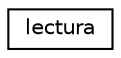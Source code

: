 digraph "Representación gráfica de la clase"
{
  edge [fontname="Helvetica",fontsize="10",labelfontname="Helvetica",labelfontsize="10"];
  node [fontname="Helvetica",fontsize="10",shape=record];
  rankdir="LR";
  Node0 [label="lectura",height=0.2,width=0.4,color="black", fillcolor="white", style="filled",URL="$classlectura.html",tooltip="Clase lectura encargada de tomar el archivo .csv y retornar una lista con todos los objetos pelicula ..."];
}
